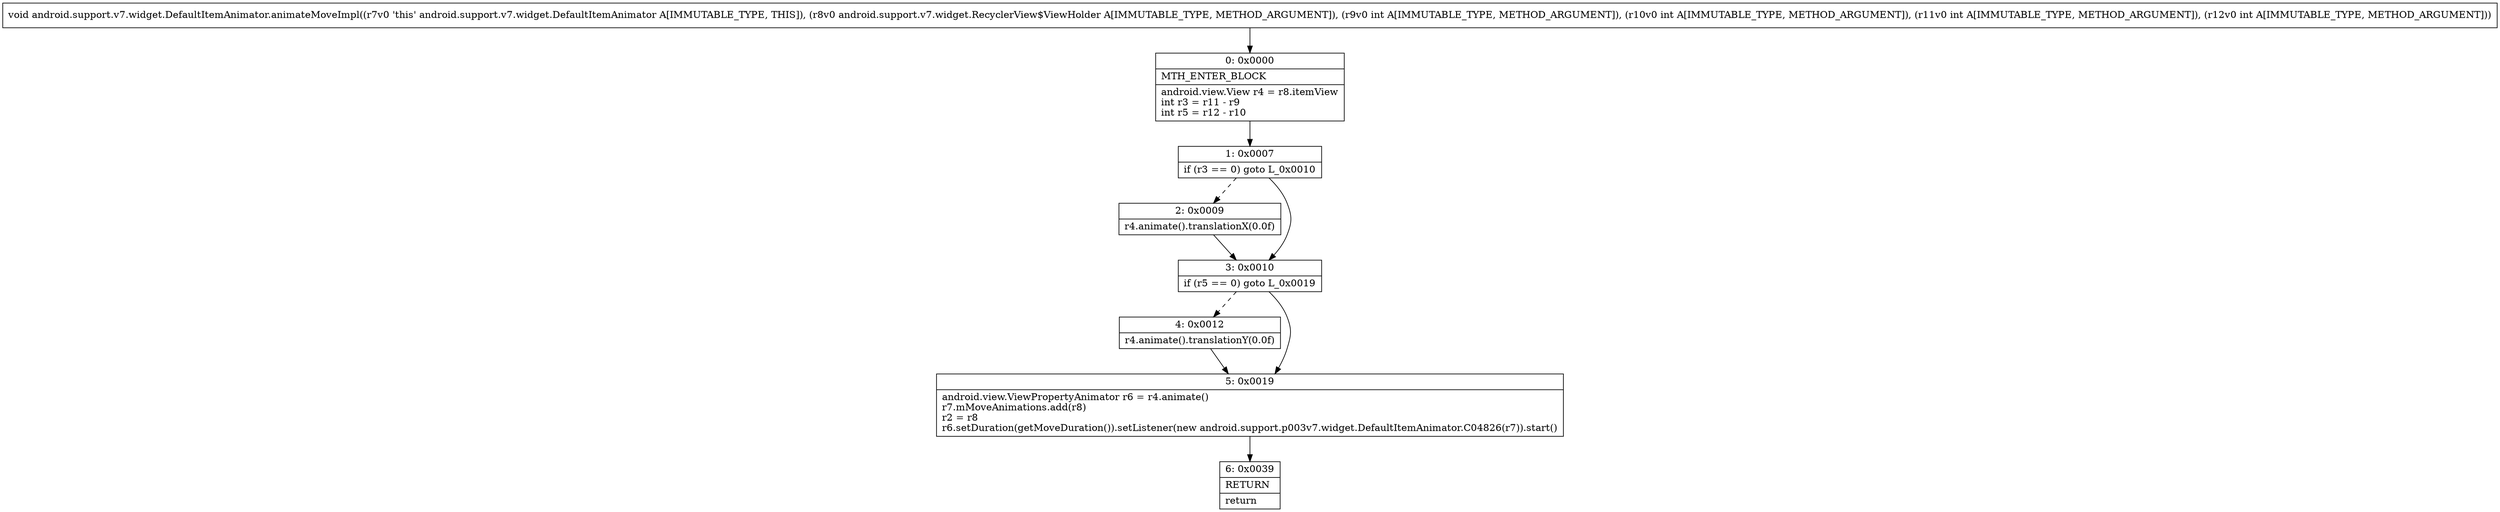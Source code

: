 digraph "CFG forandroid.support.v7.widget.DefaultItemAnimator.animateMoveImpl(Landroid\/support\/v7\/widget\/RecyclerView$ViewHolder;IIII)V" {
Node_0 [shape=record,label="{0\:\ 0x0000|MTH_ENTER_BLOCK\l|android.view.View r4 = r8.itemView\lint r3 = r11 \- r9\lint r5 = r12 \- r10\l}"];
Node_1 [shape=record,label="{1\:\ 0x0007|if (r3 == 0) goto L_0x0010\l}"];
Node_2 [shape=record,label="{2\:\ 0x0009|r4.animate().translationX(0.0f)\l}"];
Node_3 [shape=record,label="{3\:\ 0x0010|if (r5 == 0) goto L_0x0019\l}"];
Node_4 [shape=record,label="{4\:\ 0x0012|r4.animate().translationY(0.0f)\l}"];
Node_5 [shape=record,label="{5\:\ 0x0019|android.view.ViewPropertyAnimator r6 = r4.animate()\lr7.mMoveAnimations.add(r8)\lr2 = r8\lr6.setDuration(getMoveDuration()).setListener(new android.support.p003v7.widget.DefaultItemAnimator.C04826(r7)).start()\l}"];
Node_6 [shape=record,label="{6\:\ 0x0039|RETURN\l|return\l}"];
MethodNode[shape=record,label="{void android.support.v7.widget.DefaultItemAnimator.animateMoveImpl((r7v0 'this' android.support.v7.widget.DefaultItemAnimator A[IMMUTABLE_TYPE, THIS]), (r8v0 android.support.v7.widget.RecyclerView$ViewHolder A[IMMUTABLE_TYPE, METHOD_ARGUMENT]), (r9v0 int A[IMMUTABLE_TYPE, METHOD_ARGUMENT]), (r10v0 int A[IMMUTABLE_TYPE, METHOD_ARGUMENT]), (r11v0 int A[IMMUTABLE_TYPE, METHOD_ARGUMENT]), (r12v0 int A[IMMUTABLE_TYPE, METHOD_ARGUMENT])) }"];
MethodNode -> Node_0;
Node_0 -> Node_1;
Node_1 -> Node_2[style=dashed];
Node_1 -> Node_3;
Node_2 -> Node_3;
Node_3 -> Node_4[style=dashed];
Node_3 -> Node_5;
Node_4 -> Node_5;
Node_5 -> Node_6;
}

